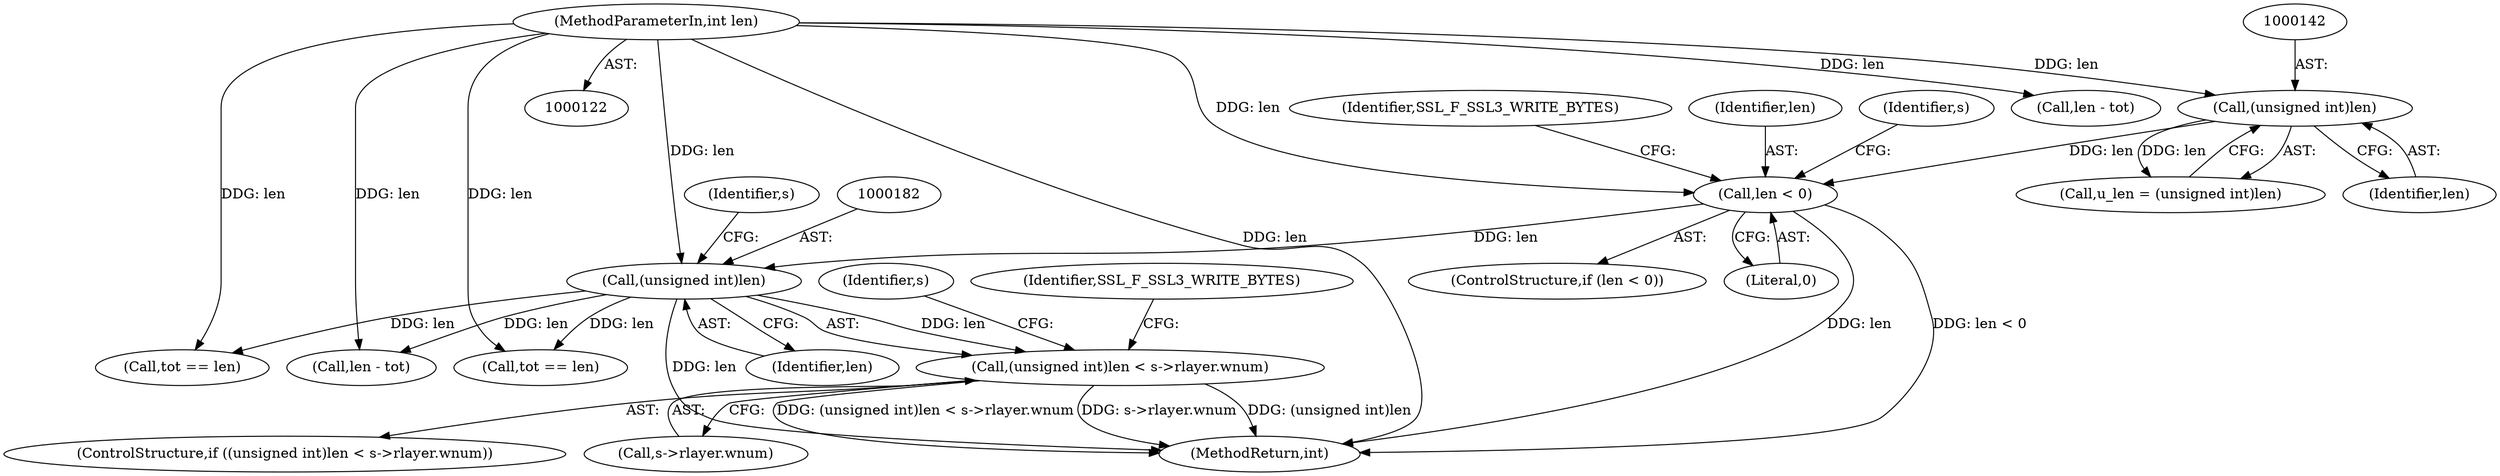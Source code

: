 digraph "0_openssl_4ad93618d26a3ea23d36ad5498ff4f59eff3a4d2_0@pointer" {
"1000180" [label="(Call,(unsigned int)len < s->rlayer.wnum)"];
"1000181" [label="(Call,(unsigned int)len)"];
"1000157" [label="(Call,len < 0)"];
"1000141" [label="(Call,(unsigned int)len)"];
"1000126" [label="(MethodParameterIn,int len)"];
"1000143" [label="(Identifier,len)"];
"1000737" [label="(Call,len - tot)"];
"1000156" [label="(ControlStructure,if (len < 0))"];
"1000141" [label="(Call,(unsigned int)len)"];
"1000186" [label="(Identifier,s)"];
"1000184" [label="(Call,s->rlayer.wnum)"];
"1000980" [label="(MethodReturn,int)"];
"1000159" [label="(Literal,0)"];
"1000191" [label="(Identifier,SSL_F_SSL3_WRITE_BYTES)"];
"1000162" [label="(Identifier,SSL_F_SSL3_WRITE_BYTES)"];
"1000157" [label="(Call,len < 0)"];
"1000183" [label="(Identifier,len)"];
"1000126" [label="(MethodParameterIn,int len)"];
"1000374" [label="(Call,tot == len)"];
"1000384" [label="(Call,len - tot)"];
"1000717" [label="(Call,tot == len)"];
"1000139" [label="(Call,u_len = (unsigned int)len)"];
"1000158" [label="(Identifier,len)"];
"1000180" [label="(Call,(unsigned int)len < s->rlayer.wnum)"];
"1000179" [label="(ControlStructure,if ((unsigned int)len < s->rlayer.wnum))"];
"1000181" [label="(Call,(unsigned int)len)"];
"1000199" [label="(Identifier,s)"];
"1000169" [label="(Identifier,s)"];
"1000180" -> "1000179"  [label="AST: "];
"1000180" -> "1000184"  [label="CFG: "];
"1000181" -> "1000180"  [label="AST: "];
"1000184" -> "1000180"  [label="AST: "];
"1000191" -> "1000180"  [label="CFG: "];
"1000199" -> "1000180"  [label="CFG: "];
"1000180" -> "1000980"  [label="DDG: s->rlayer.wnum"];
"1000180" -> "1000980"  [label="DDG: (unsigned int)len"];
"1000180" -> "1000980"  [label="DDG: (unsigned int)len < s->rlayer.wnum"];
"1000181" -> "1000180"  [label="DDG: len"];
"1000181" -> "1000183"  [label="CFG: "];
"1000182" -> "1000181"  [label="AST: "];
"1000183" -> "1000181"  [label="AST: "];
"1000186" -> "1000181"  [label="CFG: "];
"1000181" -> "1000980"  [label="DDG: len"];
"1000157" -> "1000181"  [label="DDG: len"];
"1000126" -> "1000181"  [label="DDG: len"];
"1000181" -> "1000374"  [label="DDG: len"];
"1000181" -> "1000384"  [label="DDG: len"];
"1000181" -> "1000717"  [label="DDG: len"];
"1000157" -> "1000156"  [label="AST: "];
"1000157" -> "1000159"  [label="CFG: "];
"1000158" -> "1000157"  [label="AST: "];
"1000159" -> "1000157"  [label="AST: "];
"1000162" -> "1000157"  [label="CFG: "];
"1000169" -> "1000157"  [label="CFG: "];
"1000157" -> "1000980"  [label="DDG: len < 0"];
"1000157" -> "1000980"  [label="DDG: len"];
"1000141" -> "1000157"  [label="DDG: len"];
"1000126" -> "1000157"  [label="DDG: len"];
"1000141" -> "1000139"  [label="AST: "];
"1000141" -> "1000143"  [label="CFG: "];
"1000142" -> "1000141"  [label="AST: "];
"1000143" -> "1000141"  [label="AST: "];
"1000139" -> "1000141"  [label="CFG: "];
"1000141" -> "1000139"  [label="DDG: len"];
"1000126" -> "1000141"  [label="DDG: len"];
"1000126" -> "1000122"  [label="AST: "];
"1000126" -> "1000980"  [label="DDG: len"];
"1000126" -> "1000374"  [label="DDG: len"];
"1000126" -> "1000384"  [label="DDG: len"];
"1000126" -> "1000717"  [label="DDG: len"];
"1000126" -> "1000737"  [label="DDG: len"];
}
